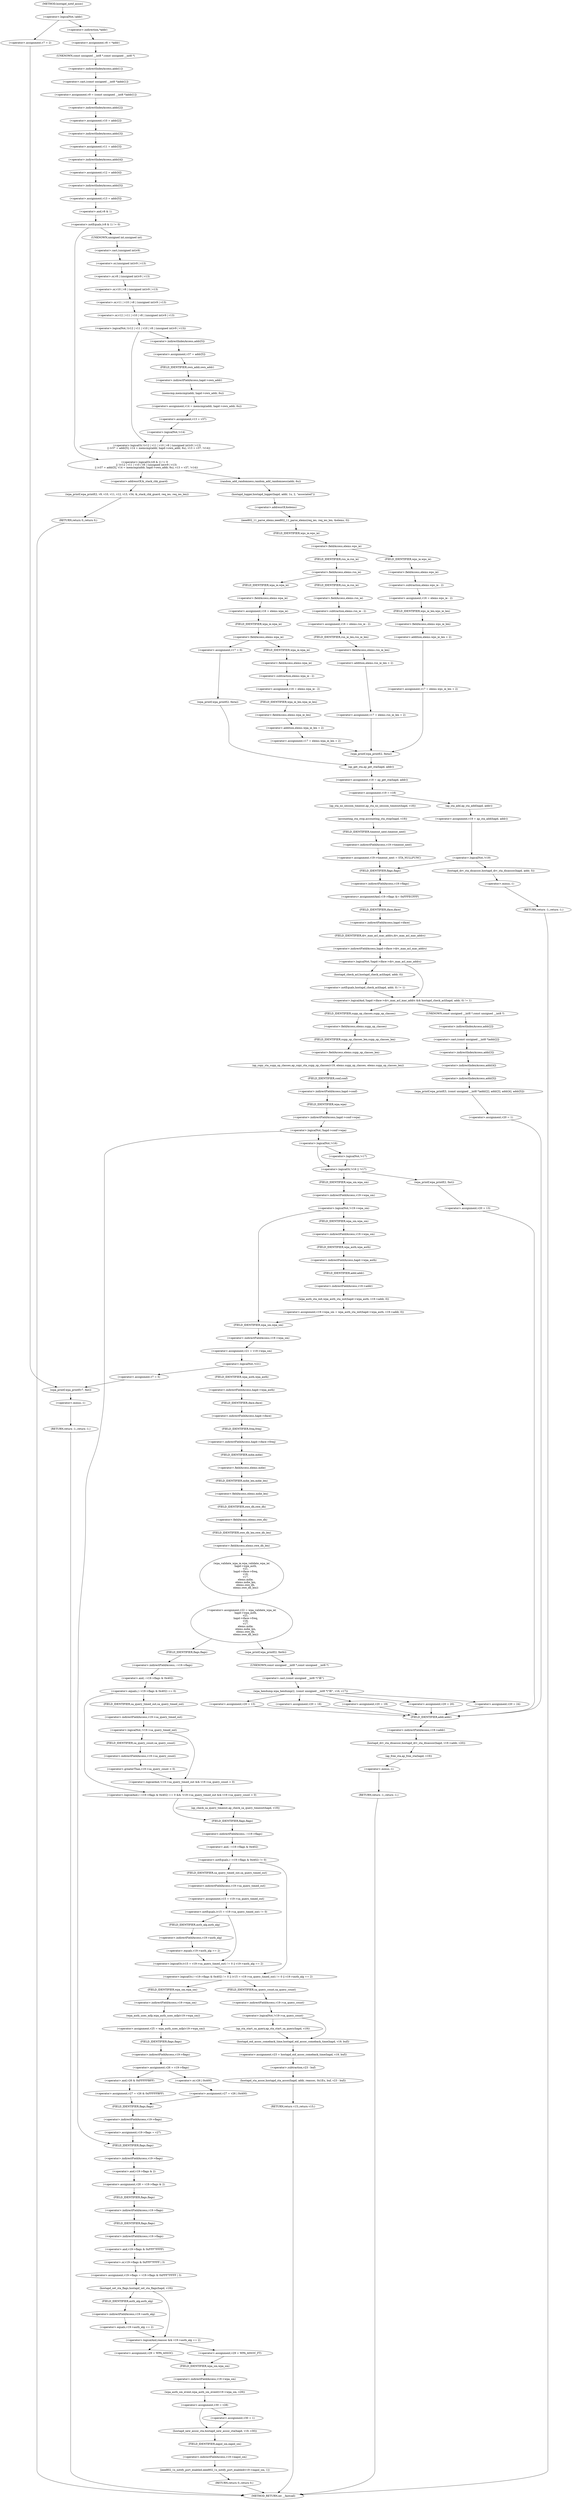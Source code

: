 digraph hostapd_notif_assoc {  
"1000169" [label = "(<operator>.logicalNot,!addr)" ]
"1000172" [label = "(<operator>.assignment,v7 = 2)" ]
"1000176" [label = "(wpa_printf,wpa_printf(v7, fmt))" ]
"1000179" [label = "(RETURN,return -1;,return -1;)" ]
"1000180" [label = "(<operator>.minus,-1)" ]
"1000182" [label = "(<operator>.assignment,v8 = *addr)" ]
"1000184" [label = "(<operator>.indirection,*addr)" ]
"1000186" [label = "(<operator>.assignment,v9 = (const unsigned __int8 *)addr[1])" ]
"1000188" [label = "(<operator>.cast,(const unsigned __int8 *)addr[1])" ]
"1000189" [label = "(UNKNOWN,const unsigned __int8 *,const unsigned __int8 *)" ]
"1000190" [label = "(<operator>.indirectIndexAccess,addr[1])" ]
"1000193" [label = "(<operator>.assignment,v10 = addr[2])" ]
"1000195" [label = "(<operator>.indirectIndexAccess,addr[2])" ]
"1000198" [label = "(<operator>.assignment,v11 = addr[3])" ]
"1000200" [label = "(<operator>.indirectIndexAccess,addr[3])" ]
"1000203" [label = "(<operator>.assignment,v12 = addr[4])" ]
"1000205" [label = "(<operator>.indirectIndexAccess,addr[4])" ]
"1000208" [label = "(<operator>.assignment,v13 = addr[5])" ]
"1000210" [label = "(<operator>.indirectIndexAccess,addr[5])" ]
"1000214" [label = "(<operator>.logicalOr,(v8 & 1) != 0\n    || !(v12 | v11 | v10 | v8 | (unsigned int)v9 | v13)\n    || (v37 = addr[5], v14 = memcmp(addr, hapd->own_addr, 6u), v13 = v37, !v14))" ]
"1000215" [label = "(<operator>.notEquals,(v8 & 1) != 0)" ]
"1000216" [label = "(<operator>.and,v8 & 1)" ]
"1000220" [label = "(<operator>.logicalOr,!(v12 | v11 | v10 | v8 | (unsigned int)v9 | v13)\n    || (v37 = addr[5], v14 = memcmp(addr, hapd->own_addr, 6u), v13 = v37, !v14))" ]
"1000221" [label = "(<operator>.logicalNot,!(v12 | v11 | v10 | v8 | (unsigned int)v9 | v13))" ]
"1000222" [label = "(<operator>.or,v12 | v11 | v10 | v8 | (unsigned int)v9 | v13)" ]
"1000224" [label = "(<operator>.or,v11 | v10 | v8 | (unsigned int)v9 | v13)" ]
"1000226" [label = "(<operator>.or,v10 | v8 | (unsigned int)v9 | v13)" ]
"1000228" [label = "(<operator>.or,v8 | (unsigned int)v9 | v13)" ]
"1000230" [label = "(<operator>.or,(unsigned int)v9 | v13)" ]
"1000231" [label = "(<operator>.cast,(unsigned int)v9)" ]
"1000232" [label = "(UNKNOWN,unsigned int,unsigned int)" ]
"1000236" [label = "(<operator>.assignment,v37 = addr[5])" ]
"1000238" [label = "(<operator>.indirectIndexAccess,addr[5])" ]
"1000242" [label = "(<operator>.assignment,v14 = memcmp(addr, hapd->own_addr, 6u))" ]
"1000244" [label = "(memcmp,memcmp(addr, hapd->own_addr, 6u))" ]
"1000246" [label = "(<operator>.indirectFieldAccess,hapd->own_addr)" ]
"1000248" [label = "(FIELD_IDENTIFIER,own_addr,own_addr)" ]
"1000251" [label = "(<operator>.assignment,v13 = v37)" ]
"1000254" [label = "(<operator>.logicalNot,!v14)" ]
"1000257" [label = "(wpa_printf,wpa_printf(2, v9, v10, v11, v12, v13, v34, &_stack_chk_guard, req_ies, req_ies_len))" ]
"1000265" [label = "(<operator>.addressOf,&_stack_chk_guard)" ]
"1000269" [label = "(RETURN,return 0;,return 0;)" ]
"1000271" [label = "(random_add_randomness,random_add_randomness(addr, 6u))" ]
"1000274" [label = "(hostapd_logger,hostapd_logger(hapd, addr, 1u, 2, \"associated\"))" ]
"1000280" [label = "(ieee802_11_parse_elems,ieee802_11_parse_elems(req_ies, req_ies_len, &elems, 0))" ]
"1000283" [label = "(<operator>.addressOf,&elems)" ]
"1000287" [label = "(<operator>.fieldAccess,elems.wps_ie)" ]
"1000289" [label = "(FIELD_IDENTIFIER,wps_ie,wps_ie)" ]
"1000291" [label = "(<operator>.assignment,v16 = elems.wps_ie - 2)" ]
"1000293" [label = "(<operator>.subtraction,elems.wps_ie - 2)" ]
"1000294" [label = "(<operator>.fieldAccess,elems.wps_ie)" ]
"1000296" [label = "(FIELD_IDENTIFIER,wps_ie,wps_ie)" ]
"1000298" [label = "(<operator>.assignment,v17 = elems.wps_ie_len + 2)" ]
"1000300" [label = "(<operator>.addition,elems.wps_ie_len + 2)" ]
"1000301" [label = "(<operator>.fieldAccess,elems.wps_ie_len)" ]
"1000303" [label = "(FIELD_IDENTIFIER,wps_ie_len,wps_ie_len)" ]
"1000306" [label = "(wpa_printf,wpa_printf(2, fmta))" ]
"1000311" [label = "(<operator>.fieldAccess,elems.rsn_ie)" ]
"1000313" [label = "(FIELD_IDENTIFIER,rsn_ie,rsn_ie)" ]
"1000315" [label = "(<operator>.assignment,v16 = elems.rsn_ie - 2)" ]
"1000317" [label = "(<operator>.subtraction,elems.rsn_ie - 2)" ]
"1000318" [label = "(<operator>.fieldAccess,elems.rsn_ie)" ]
"1000320" [label = "(FIELD_IDENTIFIER,rsn_ie,rsn_ie)" ]
"1000322" [label = "(<operator>.assignment,v17 = elems.rsn_ie_len + 2)" ]
"1000324" [label = "(<operator>.addition,elems.rsn_ie_len + 2)" ]
"1000325" [label = "(<operator>.fieldAccess,elems.rsn_ie_len)" ]
"1000327" [label = "(FIELD_IDENTIFIER,rsn_ie_len,rsn_ie_len)" ]
"1000330" [label = "(<operator>.assignment,v16 = elems.wpa_ie)" ]
"1000332" [label = "(<operator>.fieldAccess,elems.wpa_ie)" ]
"1000334" [label = "(FIELD_IDENTIFIER,wpa_ie,wpa_ie)" ]
"1000336" [label = "(<operator>.fieldAccess,elems.wpa_ie)" ]
"1000338" [label = "(FIELD_IDENTIFIER,wpa_ie,wpa_ie)" ]
"1000340" [label = "(<operator>.assignment,v16 = elems.wpa_ie - 2)" ]
"1000342" [label = "(<operator>.subtraction,elems.wpa_ie - 2)" ]
"1000343" [label = "(<operator>.fieldAccess,elems.wpa_ie)" ]
"1000345" [label = "(FIELD_IDENTIFIER,wpa_ie,wpa_ie)" ]
"1000347" [label = "(<operator>.assignment,v17 = elems.wpa_ie_len + 2)" ]
"1000349" [label = "(<operator>.addition,elems.wpa_ie_len + 2)" ]
"1000350" [label = "(<operator>.fieldAccess,elems.wpa_ie_len)" ]
"1000352" [label = "(FIELD_IDENTIFIER,wpa_ie_len,wpa_ie_len)" ]
"1000355" [label = "(<operator>.assignment,v17 = 0)" ]
"1000358" [label = "(wpa_printf,wpa_printf(2, fmta))" ]
"1000362" [label = "(<operator>.assignment,v18 = ap_get_sta(hapd, addr))" ]
"1000364" [label = "(ap_get_sta,ap_get_sta(hapd, addr))" ]
"1000367" [label = "(<operator>.assignment,v19 = v18)" ]
"1000373" [label = "(ap_sta_no_session_timeout,ap_sta_no_session_timeout(hapd, v18))" ]
"1000376" [label = "(accounting_sta_stop,accounting_sta_stop(hapd, v19))" ]
"1000379" [label = "(<operator>.assignment,v19->timeout_next = STA_NULLFUNC)" ]
"1000380" [label = "(<operator>.indirectFieldAccess,v19->timeout_next)" ]
"1000382" [label = "(FIELD_IDENTIFIER,timeout_next,timeout_next)" ]
"1000386" [label = "(<operator>.assignment,v19 = ap_sta_add(hapd, addr))" ]
"1000388" [label = "(ap_sta_add,ap_sta_add(hapd, addr))" ]
"1000392" [label = "(<operator>.logicalNot,!v19)" ]
"1000395" [label = "(hostapd_drv_sta_disassoc,hostapd_drv_sta_disassoc(hapd, addr, 5))" ]
"1000399" [label = "(RETURN,return -1;,return -1;)" ]
"1000400" [label = "(<operator>.minus,-1)" ]
"1000402" [label = "(<operators>.assignmentAnd,v19->flags &= 0xFFFECFFF)" ]
"1000403" [label = "(<operator>.indirectFieldAccess,v19->flags)" ]
"1000405" [label = "(FIELD_IDENTIFIER,flags,flags)" ]
"1000408" [label = "(<operator>.logicalAnd,!hapd->iface->drv_max_acl_mac_addrs && hostapd_check_acl(hapd, addr, 0) != 1)" ]
"1000409" [label = "(<operator>.logicalNot,!hapd->iface->drv_max_acl_mac_addrs)" ]
"1000410" [label = "(<operator>.indirectFieldAccess,hapd->iface->drv_max_acl_mac_addrs)" ]
"1000411" [label = "(<operator>.indirectFieldAccess,hapd->iface)" ]
"1000413" [label = "(FIELD_IDENTIFIER,iface,iface)" ]
"1000414" [label = "(FIELD_IDENTIFIER,drv_max_acl_mac_addrs,drv_max_acl_mac_addrs)" ]
"1000415" [label = "(<operator>.notEquals,hostapd_check_acl(hapd, addr, 0) != 1)" ]
"1000416" [label = "(hostapd_check_acl,hostapd_check_acl(hapd, addr, 0))" ]
"1000422" [label = "(wpa_printf,wpa_printf(3, (const unsigned __int8 *)addr[2], addr[3], addr[4], addr[5]))" ]
"1000424" [label = "(<operator>.cast,(const unsigned __int8 *)addr[2])" ]
"1000425" [label = "(UNKNOWN,const unsigned __int8 *,const unsigned __int8 *)" ]
"1000426" [label = "(<operator>.indirectIndexAccess,addr[2])" ]
"1000429" [label = "(<operator>.indirectIndexAccess,addr[3])" ]
"1000432" [label = "(<operator>.indirectIndexAccess,addr[4])" ]
"1000435" [label = "(<operator>.indirectIndexAccess,addr[5])" ]
"1000438" [label = "(<operator>.assignment,v20 = 1)" ]
"1000442" [label = "(hostapd_drv_sta_disassoc,hostapd_drv_sta_disassoc(hapd, v19->addr, v20))" ]
"1000444" [label = "(<operator>.indirectFieldAccess,v19->addr)" ]
"1000446" [label = "(FIELD_IDENTIFIER,addr,addr)" ]
"1000448" [label = "(ap_free_sta,ap_free_sta(hapd, v19))" ]
"1000451" [label = "(RETURN,return -1;,return -1;)" ]
"1000452" [label = "(<operator>.minus,-1)" ]
"1000454" [label = "(ap_copy_sta_supp_op_classes,ap_copy_sta_supp_op_classes(v19, elems.supp_op_classes, elems.supp_op_classes_len))" ]
"1000456" [label = "(<operator>.fieldAccess,elems.supp_op_classes)" ]
"1000458" [label = "(FIELD_IDENTIFIER,supp_op_classes,supp_op_classes)" ]
"1000459" [label = "(<operator>.fieldAccess,elems.supp_op_classes_len)" ]
"1000461" [label = "(FIELD_IDENTIFIER,supp_op_classes_len,supp_op_classes_len)" ]
"1000463" [label = "(<operator>.logicalNot,!hapd->conf->wpa)" ]
"1000464" [label = "(<operator>.indirectFieldAccess,hapd->conf->wpa)" ]
"1000465" [label = "(<operator>.indirectFieldAccess,hapd->conf)" ]
"1000467" [label = "(FIELD_IDENTIFIER,conf,conf)" ]
"1000468" [label = "(FIELD_IDENTIFIER,wpa,wpa)" ]
"1000471" [label = "(<operator>.assignment,v28 = v19->flags & 2)" ]
"1000473" [label = "(<operator>.and,v19->flags & 2)" ]
"1000474" [label = "(<operator>.indirectFieldAccess,v19->flags)" ]
"1000476" [label = "(FIELD_IDENTIFIER,flags,flags)" ]
"1000478" [label = "(<operator>.assignment,v19->flags = v19->flags & 0xFFF7FFFF | 3)" ]
"1000479" [label = "(<operator>.indirectFieldAccess,v19->flags)" ]
"1000481" [label = "(FIELD_IDENTIFIER,flags,flags)" ]
"1000482" [label = "(<operator>.or,v19->flags & 0xFFF7FFFF | 3)" ]
"1000483" [label = "(<operator>.and,v19->flags & 0xFFF7FFFF)" ]
"1000484" [label = "(<operator>.indirectFieldAccess,v19->flags)" ]
"1000486" [label = "(FIELD_IDENTIFIER,flags,flags)" ]
"1000489" [label = "(hostapd_set_sta_flags,hostapd_set_sta_flags(hapd, v19))" ]
"1000493" [label = "(<operator>.logicalAnd,reassoc && v19->auth_alg == 2)" ]
"1000495" [label = "(<operator>.equals,v19->auth_alg == 2)" ]
"1000496" [label = "(<operator>.indirectFieldAccess,v19->auth_alg)" ]
"1000498" [label = "(FIELD_IDENTIFIER,auth_alg,auth_alg)" ]
"1000500" [label = "(<operator>.assignment,v29 = WPA_ASSOC_FT)" ]
"1000504" [label = "(<operator>.assignment,v29 = WPA_ASSOC)" ]
"1000507" [label = "(wpa_auth_sm_event,wpa_auth_sm_event(v19->wpa_sm, v29))" ]
"1000508" [label = "(<operator>.indirectFieldAccess,v19->wpa_sm)" ]
"1000510" [label = "(FIELD_IDENTIFIER,wpa_sm,wpa_sm)" ]
"1000512" [label = "(<operator>.assignment,v30 = v28)" ]
"1000517" [label = "(<operator>.assignment,v30 = 1)" ]
"1000520" [label = "(hostapd_new_assoc_sta,hostapd_new_assoc_sta(hapd, v19, v30))" ]
"1000524" [label = "(ieee802_1x_notify_port_enabled,ieee802_1x_notify_port_enabled(v19->eapol_sm, 1))" ]
"1000525" [label = "(<operator>.indirectFieldAccess,v19->eapol_sm)" ]
"1000527" [label = "(FIELD_IDENTIFIER,eapol_sm,eapol_sm)" ]
"1000529" [label = "(RETURN,return 0;,return 0;)" ]
"1000532" [label = "(<operator>.logicalOr,!v16 || !v17)" ]
"1000533" [label = "(<operator>.logicalNot,!v16)" ]
"1000535" [label = "(<operator>.logicalNot,!v17)" ]
"1000538" [label = "(wpa_printf,wpa_printf(2, fmt))" ]
"1000541" [label = "(<operator>.assignment,v20 = 13)" ]
"1000546" [label = "(<operator>.logicalNot,!v19->wpa_sm)" ]
"1000547" [label = "(<operator>.indirectFieldAccess,v19->wpa_sm)" ]
"1000549" [label = "(FIELD_IDENTIFIER,wpa_sm,wpa_sm)" ]
"1000550" [label = "(<operator>.assignment,v19->wpa_sm = wpa_auth_sta_init(hapd->wpa_auth, v19->addr, 0))" ]
"1000551" [label = "(<operator>.indirectFieldAccess,v19->wpa_sm)" ]
"1000553" [label = "(FIELD_IDENTIFIER,wpa_sm,wpa_sm)" ]
"1000554" [label = "(wpa_auth_sta_init,wpa_auth_sta_init(hapd->wpa_auth, v19->addr, 0))" ]
"1000555" [label = "(<operator>.indirectFieldAccess,hapd->wpa_auth)" ]
"1000557" [label = "(FIELD_IDENTIFIER,wpa_auth,wpa_auth)" ]
"1000558" [label = "(<operator>.indirectFieldAccess,v19->addr)" ]
"1000560" [label = "(FIELD_IDENTIFIER,addr,addr)" ]
"1000562" [label = "(<operator>.assignment,v21 = v19->wpa_sm)" ]
"1000564" [label = "(<operator>.indirectFieldAccess,v19->wpa_sm)" ]
"1000566" [label = "(FIELD_IDENTIFIER,wpa_sm,wpa_sm)" ]
"1000568" [label = "(<operator>.logicalNot,!v21)" ]
"1000571" [label = "(<operator>.assignment,v7 = 5)" ]
"1000575" [label = "(<operator>.assignment,v22 = wpa_validate_wpa_ie(\n          hapd->wpa_auth,\n          v21,\n          hapd->iface->freq,\n          v16,\n          v17,\n          elems.mdie,\n          elems.mdie_len,\n          elems.owe_dh,\n          elems.owe_dh_len))" ]
"1000577" [label = "(wpa_validate_wpa_ie,wpa_validate_wpa_ie(\n          hapd->wpa_auth,\n          v21,\n          hapd->iface->freq,\n          v16,\n          v17,\n          elems.mdie,\n          elems.mdie_len,\n          elems.owe_dh,\n          elems.owe_dh_len))" ]
"1000578" [label = "(<operator>.indirectFieldAccess,hapd->wpa_auth)" ]
"1000580" [label = "(FIELD_IDENTIFIER,wpa_auth,wpa_auth)" ]
"1000582" [label = "(<operator>.indirectFieldAccess,hapd->iface->freq)" ]
"1000583" [label = "(<operator>.indirectFieldAccess,hapd->iface)" ]
"1000585" [label = "(FIELD_IDENTIFIER,iface,iface)" ]
"1000586" [label = "(FIELD_IDENTIFIER,freq,freq)" ]
"1000589" [label = "(<operator>.fieldAccess,elems.mdie)" ]
"1000591" [label = "(FIELD_IDENTIFIER,mdie,mdie)" ]
"1000592" [label = "(<operator>.fieldAccess,elems.mdie_len)" ]
"1000594" [label = "(FIELD_IDENTIFIER,mdie_len,mdie_len)" ]
"1000595" [label = "(<operator>.fieldAccess,elems.owe_dh)" ]
"1000597" [label = "(FIELD_IDENTIFIER,owe_dh,owe_dh)" ]
"1000598" [label = "(<operator>.fieldAccess,elems.owe_dh_len)" ]
"1000600" [label = "(FIELD_IDENTIFIER,owe_dh_len,owe_dh_len)" ]
"1000604" [label = "(wpa_printf,wpa_printf(2, fmtb))" ]
"1000607" [label = "(wpa_hexdump,wpa_hexdump(2, (const unsigned __int8 *)\"IE\", v16, v17))" ]
"1000609" [label = "(<operator>.cast,(const unsigned __int8 *)\"IE\")" ]
"1000610" [label = "(UNKNOWN,const unsigned __int8 *,const unsigned __int8 *)" ]
"1000618" [label = "(<operator>.assignment,v20 = 18)" ]
"1000623" [label = "(<operator>.assignment,v20 = 19)" ]
"1000628" [label = "(<operator>.assignment,v20 = 20)" ]
"1000633" [label = "(<operator>.assignment,v20 = 24)" ]
"1000638" [label = "(<operator>.assignment,v20 = 13)" ]
"1000644" [label = "(<operator>.logicalAnd,(~v19->flags & 0x402) == 0 && !v19->sa_query_timed_out && v19->sa_query_count > 0)" ]
"1000645" [label = "(<operator>.equals,(~v19->flags & 0x402) == 0)" ]
"1000646" [label = "(<operator>.and,~v19->flags & 0x402)" ]
"1000647" [label = "(<operator>.indirectFieldAccess,~v19->flags)" ]
"1000649" [label = "(FIELD_IDENTIFIER,flags,flags)" ]
"1000652" [label = "(<operator>.logicalAnd,!v19->sa_query_timed_out && v19->sa_query_count > 0)" ]
"1000653" [label = "(<operator>.logicalNot,!v19->sa_query_timed_out)" ]
"1000654" [label = "(<operator>.indirectFieldAccess,v19->sa_query_timed_out)" ]
"1000656" [label = "(FIELD_IDENTIFIER,sa_query_timed_out,sa_query_timed_out)" ]
"1000657" [label = "(<operator>.greaterThan,v19->sa_query_count > 0)" ]
"1000658" [label = "(<operator>.indirectFieldAccess,v19->sa_query_count)" ]
"1000660" [label = "(FIELD_IDENTIFIER,sa_query_count,sa_query_count)" ]
"1000662" [label = "(ap_check_sa_query_timeout,ap_check_sa_query_timeout(hapd, v19))" ]
"1000666" [label = "(<operator>.logicalOr,(~v19->flags & 0x402) != 0 || (v15 = v19->sa_query_timed_out) != 0 || v19->auth_alg == 2)" ]
"1000667" [label = "(<operator>.notEquals,(~v19->flags & 0x402) != 0)" ]
"1000668" [label = "(<operator>.and,~v19->flags & 0x402)" ]
"1000669" [label = "(<operator>.indirectFieldAccess,~v19->flags)" ]
"1000671" [label = "(FIELD_IDENTIFIER,flags,flags)" ]
"1000674" [label = "(<operator>.logicalOr,(v15 = v19->sa_query_timed_out) != 0 || v19->auth_alg == 2)" ]
"1000675" [label = "(<operator>.notEquals,(v15 = v19->sa_query_timed_out) != 0)" ]
"1000676" [label = "(<operator>.assignment,v15 = v19->sa_query_timed_out)" ]
"1000678" [label = "(<operator>.indirectFieldAccess,v19->sa_query_timed_out)" ]
"1000680" [label = "(FIELD_IDENTIFIER,sa_query_timed_out,sa_query_timed_out)" ]
"1000682" [label = "(<operator>.equals,v19->auth_alg == 2)" ]
"1000683" [label = "(<operator>.indirectFieldAccess,v19->auth_alg)" ]
"1000685" [label = "(FIELD_IDENTIFIER,auth_alg,auth_alg)" ]
"1000688" [label = "(<operator>.assignment,v25 = wpa_auth_uses_mfp(v19->wpa_sm))" ]
"1000690" [label = "(wpa_auth_uses_mfp,wpa_auth_uses_mfp(v19->wpa_sm))" ]
"1000691" [label = "(<operator>.indirectFieldAccess,v19->wpa_sm)" ]
"1000693" [label = "(FIELD_IDENTIFIER,wpa_sm,wpa_sm)" ]
"1000694" [label = "(<operator>.assignment,v26 = v19->flags)" ]
"1000696" [label = "(<operator>.indirectFieldAccess,v19->flags)" ]
"1000698" [label = "(FIELD_IDENTIFIER,flags,flags)" ]
"1000701" [label = "(<operator>.assignment,v27 = v26 | 0x400)" ]
"1000703" [label = "(<operator>.or,v26 | 0x400)" ]
"1000707" [label = "(<operator>.assignment,v27 = v26 & 0xFFFFFBFF)" ]
"1000709" [label = "(<operator>.and,v26 & 0xFFFFFBFF)" ]
"1000712" [label = "(<operator>.assignment,v19->flags = v27)" ]
"1000713" [label = "(<operator>.indirectFieldAccess,v19->flags)" ]
"1000715" [label = "(FIELD_IDENTIFIER,flags,flags)" ]
"1000719" [label = "(<operator>.logicalNot,!v19->sa_query_count)" ]
"1000720" [label = "(<operator>.indirectFieldAccess,v19->sa_query_count)" ]
"1000722" [label = "(FIELD_IDENTIFIER,sa_query_count,sa_query_count)" ]
"1000723" [label = "(ap_sta_start_sa_query,ap_sta_start_sa_query(hapd, v19))" ]
"1000726" [label = "(<operator>.assignment,v23 = hostapd_eid_assoc_comeback_time(hapd, v19, buf))" ]
"1000728" [label = "(hostapd_eid_assoc_comeback_time,hostapd_eid_assoc_comeback_time(hapd, v19, buf))" ]
"1000732" [label = "(hostapd_sta_assoc,hostapd_sta_assoc(hapd, addr, reassoc, 0x1Eu, buf, v23 - buf))" ]
"1000738" [label = "(<operator>.subtraction,v23 - buf)" ]
"1000741" [label = "(RETURN,return v15;,return v15;)" ]
"1000131" [label = "(METHOD,hostapd_notif_assoc)" ]
"1000743" [label = "(METHOD_RETURN,int __fastcall)" ]
  "1000169" -> "1000172" 
  "1000169" -> "1000184" 
  "1000172" -> "1000176" 
  "1000176" -> "1000180" 
  "1000179" -> "1000743" 
  "1000180" -> "1000179" 
  "1000182" -> "1000189" 
  "1000184" -> "1000182" 
  "1000186" -> "1000195" 
  "1000188" -> "1000186" 
  "1000189" -> "1000190" 
  "1000190" -> "1000188" 
  "1000193" -> "1000200" 
  "1000195" -> "1000193" 
  "1000198" -> "1000205" 
  "1000200" -> "1000198" 
  "1000203" -> "1000210" 
  "1000205" -> "1000203" 
  "1000208" -> "1000216" 
  "1000210" -> "1000208" 
  "1000214" -> "1000265" 
  "1000214" -> "1000271" 
  "1000215" -> "1000214" 
  "1000215" -> "1000232" 
  "1000216" -> "1000215" 
  "1000220" -> "1000214" 
  "1000221" -> "1000220" 
  "1000221" -> "1000238" 
  "1000222" -> "1000221" 
  "1000224" -> "1000222" 
  "1000226" -> "1000224" 
  "1000228" -> "1000226" 
  "1000230" -> "1000228" 
  "1000231" -> "1000230" 
  "1000232" -> "1000231" 
  "1000236" -> "1000248" 
  "1000238" -> "1000236" 
  "1000242" -> "1000251" 
  "1000244" -> "1000242" 
  "1000246" -> "1000244" 
  "1000248" -> "1000246" 
  "1000251" -> "1000254" 
  "1000254" -> "1000220" 
  "1000257" -> "1000269" 
  "1000265" -> "1000257" 
  "1000269" -> "1000743" 
  "1000271" -> "1000274" 
  "1000274" -> "1000283" 
  "1000280" -> "1000289" 
  "1000283" -> "1000280" 
  "1000287" -> "1000296" 
  "1000287" -> "1000313" 
  "1000289" -> "1000287" 
  "1000291" -> "1000303" 
  "1000293" -> "1000291" 
  "1000294" -> "1000293" 
  "1000296" -> "1000294" 
  "1000298" -> "1000306" 
  "1000300" -> "1000298" 
  "1000301" -> "1000300" 
  "1000303" -> "1000301" 
  "1000306" -> "1000364" 
  "1000311" -> "1000320" 
  "1000311" -> "1000334" 
  "1000313" -> "1000311" 
  "1000315" -> "1000327" 
  "1000317" -> "1000315" 
  "1000318" -> "1000317" 
  "1000320" -> "1000318" 
  "1000322" -> "1000306" 
  "1000324" -> "1000322" 
  "1000325" -> "1000324" 
  "1000327" -> "1000325" 
  "1000330" -> "1000338" 
  "1000332" -> "1000330" 
  "1000334" -> "1000332" 
  "1000336" -> "1000345" 
  "1000336" -> "1000355" 
  "1000338" -> "1000336" 
  "1000340" -> "1000352" 
  "1000342" -> "1000340" 
  "1000343" -> "1000342" 
  "1000345" -> "1000343" 
  "1000347" -> "1000306" 
  "1000349" -> "1000347" 
  "1000350" -> "1000349" 
  "1000352" -> "1000350" 
  "1000355" -> "1000358" 
  "1000358" -> "1000364" 
  "1000362" -> "1000367" 
  "1000364" -> "1000362" 
  "1000367" -> "1000373" 
  "1000367" -> "1000388" 
  "1000373" -> "1000376" 
  "1000376" -> "1000382" 
  "1000379" -> "1000405" 
  "1000380" -> "1000379" 
  "1000382" -> "1000380" 
  "1000386" -> "1000392" 
  "1000388" -> "1000386" 
  "1000392" -> "1000395" 
  "1000392" -> "1000405" 
  "1000395" -> "1000400" 
  "1000399" -> "1000743" 
  "1000400" -> "1000399" 
  "1000402" -> "1000413" 
  "1000403" -> "1000402" 
  "1000405" -> "1000403" 
  "1000408" -> "1000425" 
  "1000408" -> "1000458" 
  "1000409" -> "1000408" 
  "1000409" -> "1000416" 
  "1000410" -> "1000409" 
  "1000411" -> "1000414" 
  "1000413" -> "1000411" 
  "1000414" -> "1000410" 
  "1000415" -> "1000408" 
  "1000416" -> "1000415" 
  "1000422" -> "1000438" 
  "1000424" -> "1000429" 
  "1000425" -> "1000426" 
  "1000426" -> "1000424" 
  "1000429" -> "1000432" 
  "1000432" -> "1000435" 
  "1000435" -> "1000422" 
  "1000438" -> "1000446" 
  "1000442" -> "1000448" 
  "1000444" -> "1000442" 
  "1000446" -> "1000444" 
  "1000448" -> "1000452" 
  "1000451" -> "1000743" 
  "1000452" -> "1000451" 
  "1000454" -> "1000467" 
  "1000456" -> "1000461" 
  "1000458" -> "1000456" 
  "1000459" -> "1000454" 
  "1000461" -> "1000459" 
  "1000463" -> "1000476" 
  "1000463" -> "1000533" 
  "1000464" -> "1000463" 
  "1000465" -> "1000468" 
  "1000467" -> "1000465" 
  "1000468" -> "1000464" 
  "1000471" -> "1000481" 
  "1000473" -> "1000471" 
  "1000474" -> "1000473" 
  "1000476" -> "1000474" 
  "1000478" -> "1000489" 
  "1000479" -> "1000486" 
  "1000481" -> "1000479" 
  "1000482" -> "1000478" 
  "1000483" -> "1000482" 
  "1000484" -> "1000483" 
  "1000486" -> "1000484" 
  "1000489" -> "1000493" 
  "1000489" -> "1000498" 
  "1000493" -> "1000500" 
  "1000493" -> "1000504" 
  "1000495" -> "1000493" 
  "1000496" -> "1000495" 
  "1000498" -> "1000496" 
  "1000500" -> "1000510" 
  "1000504" -> "1000510" 
  "1000507" -> "1000512" 
  "1000508" -> "1000507" 
  "1000510" -> "1000508" 
  "1000512" -> "1000517" 
  "1000512" -> "1000520" 
  "1000517" -> "1000520" 
  "1000520" -> "1000527" 
  "1000524" -> "1000529" 
  "1000525" -> "1000524" 
  "1000527" -> "1000525" 
  "1000529" -> "1000743" 
  "1000532" -> "1000538" 
  "1000532" -> "1000549" 
  "1000533" -> "1000532" 
  "1000533" -> "1000535" 
  "1000535" -> "1000532" 
  "1000538" -> "1000541" 
  "1000541" -> "1000446" 
  "1000546" -> "1000553" 
  "1000546" -> "1000566" 
  "1000547" -> "1000546" 
  "1000549" -> "1000547" 
  "1000550" -> "1000566" 
  "1000551" -> "1000557" 
  "1000553" -> "1000551" 
  "1000554" -> "1000550" 
  "1000555" -> "1000560" 
  "1000557" -> "1000555" 
  "1000558" -> "1000554" 
  "1000560" -> "1000558" 
  "1000562" -> "1000568" 
  "1000564" -> "1000562" 
  "1000566" -> "1000564" 
  "1000568" -> "1000571" 
  "1000568" -> "1000580" 
  "1000571" -> "1000176" 
  "1000575" -> "1000604" 
  "1000575" -> "1000649" 
  "1000577" -> "1000575" 
  "1000578" -> "1000585" 
  "1000580" -> "1000578" 
  "1000582" -> "1000591" 
  "1000583" -> "1000586" 
  "1000585" -> "1000583" 
  "1000586" -> "1000582" 
  "1000589" -> "1000594" 
  "1000591" -> "1000589" 
  "1000592" -> "1000597" 
  "1000594" -> "1000592" 
  "1000595" -> "1000600" 
  "1000597" -> "1000595" 
  "1000598" -> "1000577" 
  "1000600" -> "1000598" 
  "1000604" -> "1000610" 
  "1000607" -> "1000618" 
  "1000607" -> "1000623" 
  "1000607" -> "1000628" 
  "1000607" -> "1000633" 
  "1000607" -> "1000638" 
  "1000609" -> "1000607" 
  "1000610" -> "1000609" 
  "1000618" -> "1000446" 
  "1000623" -> "1000446" 
  "1000628" -> "1000446" 
  "1000633" -> "1000446" 
  "1000638" -> "1000446" 
  "1000644" -> "1000662" 
  "1000644" -> "1000671" 
  "1000645" -> "1000644" 
  "1000645" -> "1000656" 
  "1000646" -> "1000645" 
  "1000647" -> "1000646" 
  "1000649" -> "1000647" 
  "1000652" -> "1000644" 
  "1000653" -> "1000652" 
  "1000653" -> "1000660" 
  "1000654" -> "1000653" 
  "1000656" -> "1000654" 
  "1000657" -> "1000652" 
  "1000658" -> "1000657" 
  "1000660" -> "1000658" 
  "1000662" -> "1000671" 
  "1000666" -> "1000693" 
  "1000666" -> "1000722" 
  "1000667" -> "1000666" 
  "1000667" -> "1000680" 
  "1000668" -> "1000667" 
  "1000669" -> "1000668" 
  "1000671" -> "1000669" 
  "1000674" -> "1000666" 
  "1000675" -> "1000674" 
  "1000675" -> "1000685" 
  "1000676" -> "1000675" 
  "1000678" -> "1000676" 
  "1000680" -> "1000678" 
  "1000682" -> "1000674" 
  "1000683" -> "1000682" 
  "1000685" -> "1000683" 
  "1000688" -> "1000698" 
  "1000690" -> "1000688" 
  "1000691" -> "1000690" 
  "1000693" -> "1000691" 
  "1000694" -> "1000703" 
  "1000694" -> "1000709" 
  "1000696" -> "1000694" 
  "1000698" -> "1000696" 
  "1000701" -> "1000715" 
  "1000703" -> "1000701" 
  "1000707" -> "1000715" 
  "1000709" -> "1000707" 
  "1000712" -> "1000476" 
  "1000713" -> "1000712" 
  "1000715" -> "1000713" 
  "1000719" -> "1000723" 
  "1000719" -> "1000728" 
  "1000720" -> "1000719" 
  "1000722" -> "1000720" 
  "1000723" -> "1000728" 
  "1000726" -> "1000738" 
  "1000728" -> "1000726" 
  "1000732" -> "1000741" 
  "1000738" -> "1000732" 
  "1000741" -> "1000743" 
  "1000131" -> "1000169" 
}
